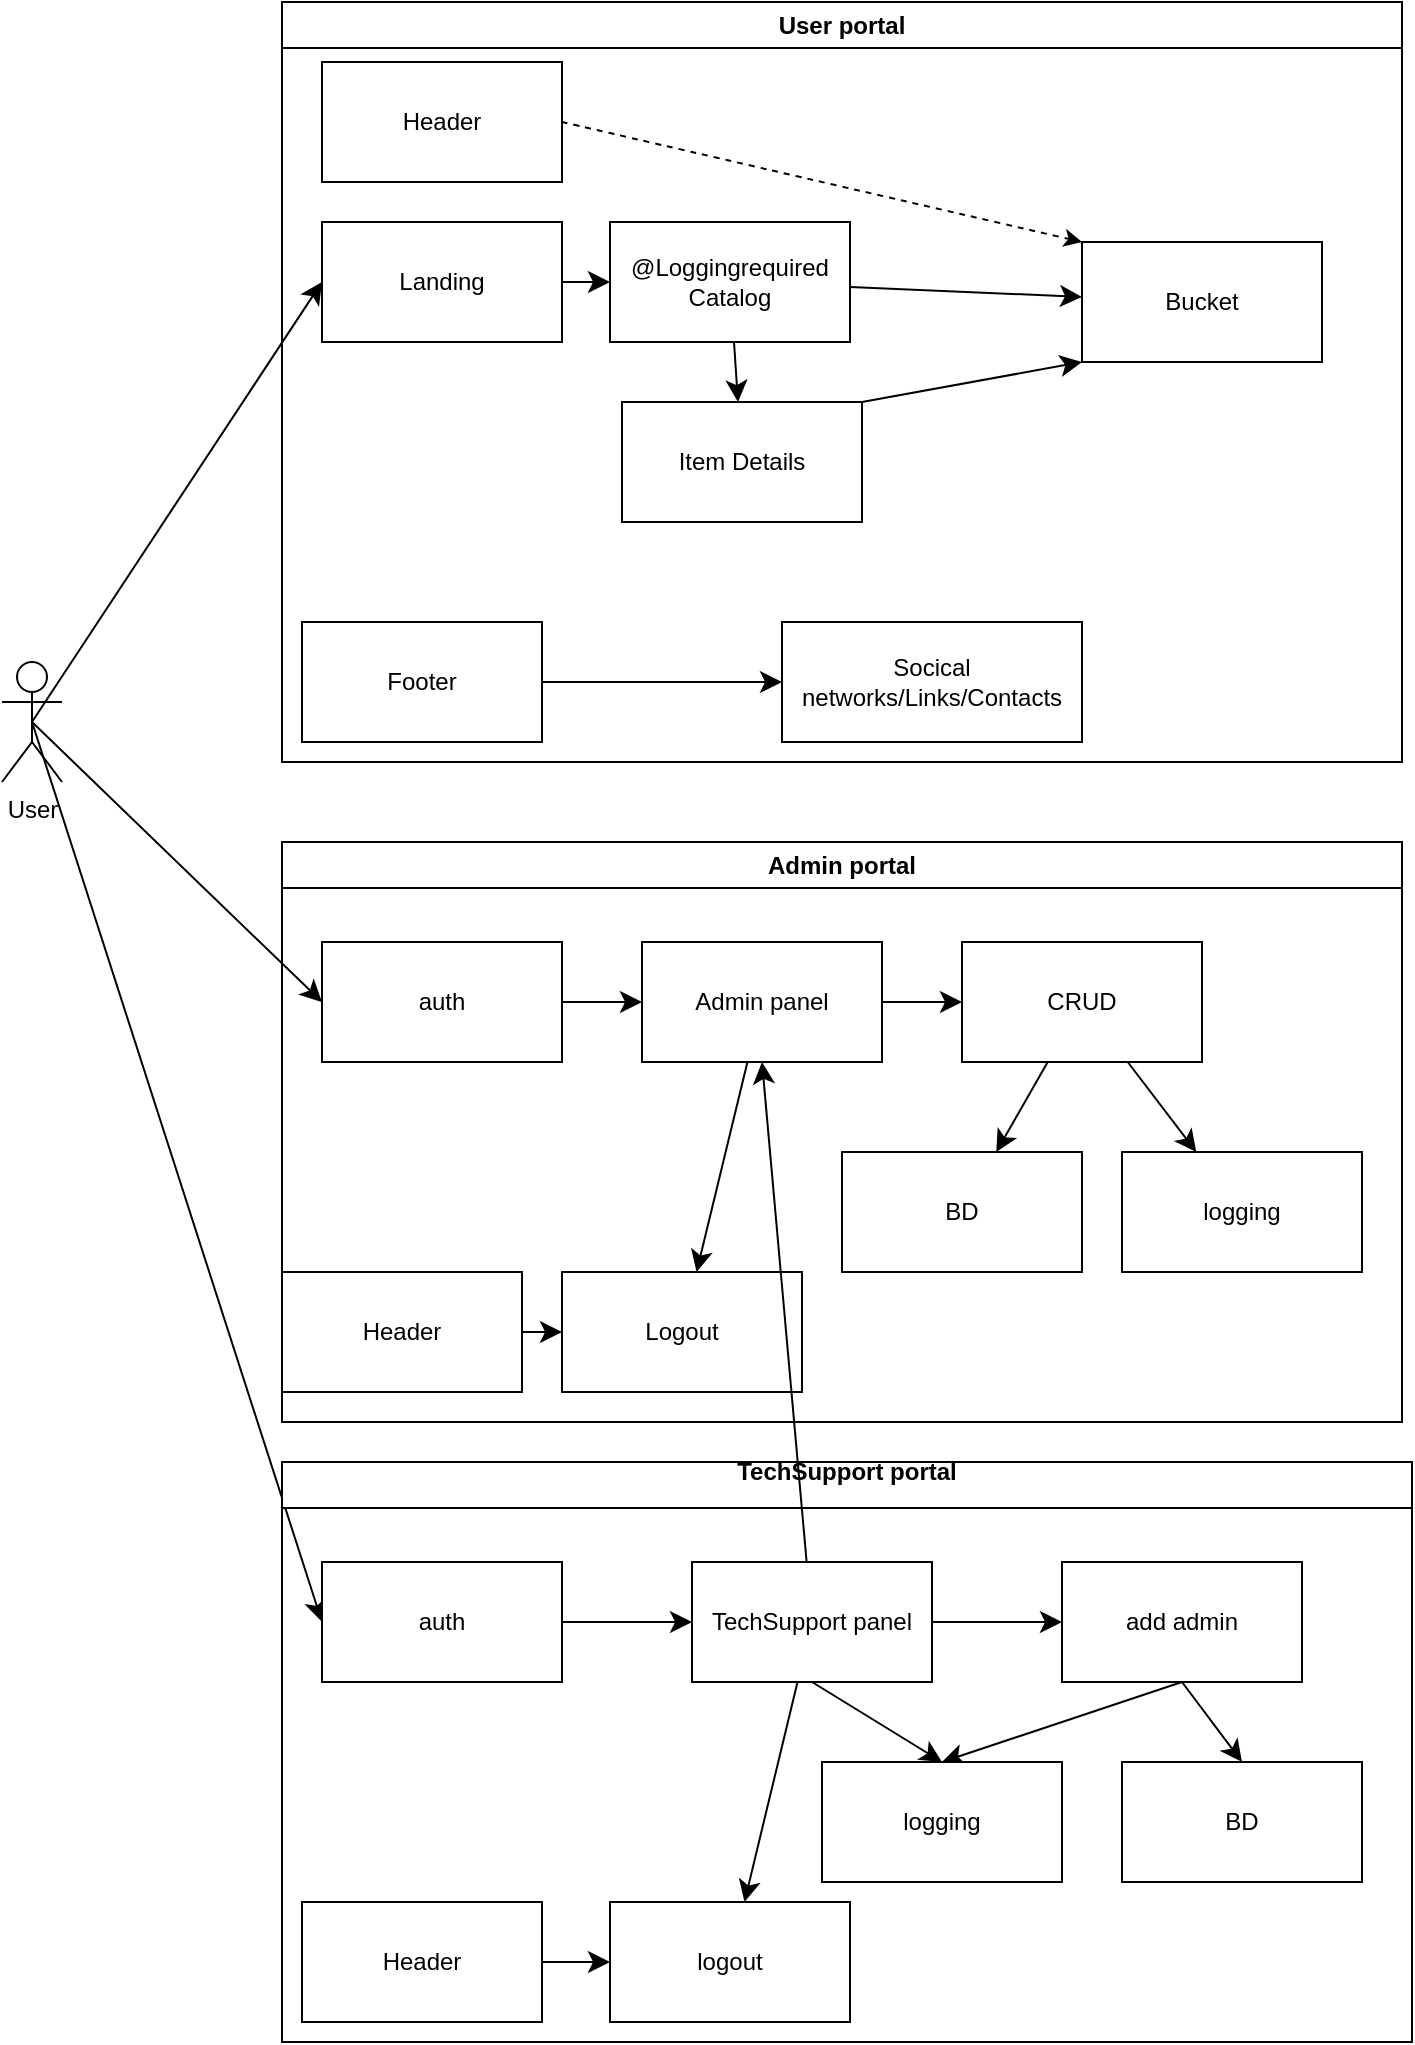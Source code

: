 <mxfile version="28.0.7">
  <diagram name="Страница — 1" id="gpwADow1T1MJ17ClKANZ">
    <mxGraphModel dx="2022" dy="2364" grid="1" gridSize="10" guides="1" tooltips="1" connect="1" arrows="1" fold="1" page="1" pageScale="1" pageWidth="827" pageHeight="1169" math="0" shadow="0">
      <root>
        <mxCell id="0" />
        <mxCell id="1" parent="0" />
        <mxCell id="dRCVI35Vl512xeXWlOAQ-55" style="edgeStyle=none;curved=1;rounded=0;orthogonalLoop=1;jettySize=auto;html=1;exitX=0.5;exitY=0.5;exitDx=0;exitDy=0;exitPerimeter=0;entryX=0;entryY=0.5;entryDx=0;entryDy=0;fontSize=12;startSize=8;endSize=8;" edge="1" parent="1" source="dRCVI35Vl512xeXWlOAQ-2" target="dRCVI35Vl512xeXWlOAQ-10">
          <mxGeometry relative="1" as="geometry" />
        </mxCell>
        <mxCell id="dRCVI35Vl512xeXWlOAQ-56" style="edgeStyle=none;curved=1;rounded=0;orthogonalLoop=1;jettySize=auto;html=1;exitX=0.5;exitY=0.5;exitDx=0;exitDy=0;exitPerimeter=0;entryX=0;entryY=0.5;entryDx=0;entryDy=0;fontSize=12;startSize=8;endSize=8;" edge="1" parent="1" source="dRCVI35Vl512xeXWlOAQ-2" target="dRCVI35Vl512xeXWlOAQ-30">
          <mxGeometry relative="1" as="geometry" />
        </mxCell>
        <mxCell id="dRCVI35Vl512xeXWlOAQ-57" style="edgeStyle=none;curved=1;rounded=0;orthogonalLoop=1;jettySize=auto;html=1;exitX=0.5;exitY=0.5;exitDx=0;exitDy=0;exitPerimeter=0;entryX=0;entryY=0.5;entryDx=0;entryDy=0;fontSize=12;startSize=8;endSize=8;" edge="1" parent="1" source="dRCVI35Vl512xeXWlOAQ-2" target="dRCVI35Vl512xeXWlOAQ-41">
          <mxGeometry relative="1" as="geometry" />
        </mxCell>
        <mxCell id="dRCVI35Vl512xeXWlOAQ-2" value="User" style="shape=umlActor;verticalLabelPosition=bottom;verticalAlign=top;html=1;outlineConnect=0;" vertex="1" parent="1">
          <mxGeometry x="110" y="250" width="30" height="60" as="geometry" />
        </mxCell>
        <mxCell id="dRCVI35Vl512xeXWlOAQ-6" value="Admin portal" style="swimlane;whiteSpace=wrap;html=1;" vertex="1" parent="1">
          <mxGeometry x="250" y="340" width="560" height="290" as="geometry" />
        </mxCell>
        <mxCell id="dRCVI35Vl512xeXWlOAQ-32" value="" style="edgeStyle=none;curved=1;rounded=0;orthogonalLoop=1;jettySize=auto;html=1;fontSize=12;startSize=8;endSize=8;" edge="1" parent="dRCVI35Vl512xeXWlOAQ-6" source="dRCVI35Vl512xeXWlOAQ-30" target="dRCVI35Vl512xeXWlOAQ-31">
          <mxGeometry relative="1" as="geometry" />
        </mxCell>
        <mxCell id="dRCVI35Vl512xeXWlOAQ-30" value="auth" style="rounded=0;whiteSpace=wrap;html=1;" vertex="1" parent="dRCVI35Vl512xeXWlOAQ-6">
          <mxGeometry x="20" y="50" width="120" height="60" as="geometry" />
        </mxCell>
        <mxCell id="dRCVI35Vl512xeXWlOAQ-34" value="" style="edgeStyle=none;curved=1;rounded=0;orthogonalLoop=1;jettySize=auto;html=1;fontSize=12;startSize=8;endSize=8;" edge="1" parent="dRCVI35Vl512xeXWlOAQ-6" source="dRCVI35Vl512xeXWlOAQ-31" target="dRCVI35Vl512xeXWlOAQ-33">
          <mxGeometry relative="1" as="geometry" />
        </mxCell>
        <mxCell id="dRCVI35Vl512xeXWlOAQ-38" value="" style="edgeStyle=none;curved=1;rounded=0;orthogonalLoop=1;jettySize=auto;html=1;fontSize=12;startSize=8;endSize=8;" edge="1" parent="dRCVI35Vl512xeXWlOAQ-6" source="dRCVI35Vl512xeXWlOAQ-31" target="dRCVI35Vl512xeXWlOAQ-37">
          <mxGeometry relative="1" as="geometry" />
        </mxCell>
        <mxCell id="dRCVI35Vl512xeXWlOAQ-31" value="Admin panel" style="rounded=0;whiteSpace=wrap;html=1;" vertex="1" parent="dRCVI35Vl512xeXWlOAQ-6">
          <mxGeometry x="180" y="50" width="120" height="60" as="geometry" />
        </mxCell>
        <mxCell id="dRCVI35Vl512xeXWlOAQ-36" value="" style="edgeStyle=none;curved=1;rounded=0;orthogonalLoop=1;jettySize=auto;html=1;fontSize=12;startSize=8;endSize=8;" edge="1" parent="dRCVI35Vl512xeXWlOAQ-6" source="dRCVI35Vl512xeXWlOAQ-33" target="dRCVI35Vl512xeXWlOAQ-35">
          <mxGeometry relative="1" as="geometry" />
        </mxCell>
        <mxCell id="dRCVI35Vl512xeXWlOAQ-33" value="CRUD" style="whiteSpace=wrap;html=1;rounded=0;" vertex="1" parent="dRCVI35Vl512xeXWlOAQ-6">
          <mxGeometry x="340" y="50" width="120" height="60" as="geometry" />
        </mxCell>
        <mxCell id="dRCVI35Vl512xeXWlOAQ-35" value="BD" style="whiteSpace=wrap;html=1;rounded=0;" vertex="1" parent="dRCVI35Vl512xeXWlOAQ-6">
          <mxGeometry x="280" y="155" width="120" height="60" as="geometry" />
        </mxCell>
        <mxCell id="dRCVI35Vl512xeXWlOAQ-37" value="Logout" style="whiteSpace=wrap;html=1;rounded=0;" vertex="1" parent="dRCVI35Vl512xeXWlOAQ-6">
          <mxGeometry x="140" y="215" width="120" height="60" as="geometry" />
        </mxCell>
        <mxCell id="dRCVI35Vl512xeXWlOAQ-39" value="logging" style="whiteSpace=wrap;html=1;rounded=0;" vertex="1" parent="dRCVI35Vl512xeXWlOAQ-6">
          <mxGeometry x="420" y="155" width="120" height="60" as="geometry" />
        </mxCell>
        <mxCell id="dRCVI35Vl512xeXWlOAQ-40" value="" style="edgeStyle=none;curved=1;rounded=0;orthogonalLoop=1;jettySize=auto;html=1;fontSize=12;startSize=8;endSize=8;" edge="1" parent="dRCVI35Vl512xeXWlOAQ-6" source="dRCVI35Vl512xeXWlOAQ-33" target="dRCVI35Vl512xeXWlOAQ-39">
          <mxGeometry relative="1" as="geometry" />
        </mxCell>
        <mxCell id="dRCVI35Vl512xeXWlOAQ-59" style="edgeStyle=none;curved=1;rounded=0;orthogonalLoop=1;jettySize=auto;html=1;exitX=1;exitY=0.5;exitDx=0;exitDy=0;entryX=0;entryY=0.5;entryDx=0;entryDy=0;fontSize=12;startSize=8;endSize=8;" edge="1" parent="dRCVI35Vl512xeXWlOAQ-6" source="dRCVI35Vl512xeXWlOAQ-58" target="dRCVI35Vl512xeXWlOAQ-37">
          <mxGeometry relative="1" as="geometry" />
        </mxCell>
        <mxCell id="dRCVI35Vl512xeXWlOAQ-58" value="Header" style="rounded=0;whiteSpace=wrap;html=1;" vertex="1" parent="dRCVI35Vl512xeXWlOAQ-6">
          <mxGeometry y="215" width="120" height="60" as="geometry" />
        </mxCell>
        <mxCell id="dRCVI35Vl512xeXWlOAQ-7" value="User portal" style="swimlane;whiteSpace=wrap;html=1;" vertex="1" parent="1">
          <mxGeometry x="250" y="-80" width="560" height="380" as="geometry" />
        </mxCell>
        <mxCell id="dRCVI35Vl512xeXWlOAQ-14" value="" style="edgeStyle=none;curved=1;rounded=0;orthogonalLoop=1;jettySize=auto;html=1;fontSize=12;startSize=8;endSize=8;" edge="1" parent="dRCVI35Vl512xeXWlOAQ-7" source="dRCVI35Vl512xeXWlOAQ-10" target="dRCVI35Vl512xeXWlOAQ-13">
          <mxGeometry relative="1" as="geometry" />
        </mxCell>
        <mxCell id="dRCVI35Vl512xeXWlOAQ-10" value="Landing" style="rounded=0;whiteSpace=wrap;html=1;" vertex="1" parent="dRCVI35Vl512xeXWlOAQ-7">
          <mxGeometry x="20" y="110" width="120" height="60" as="geometry" />
        </mxCell>
        <mxCell id="dRCVI35Vl512xeXWlOAQ-16" value="" style="edgeStyle=none;curved=1;rounded=0;orthogonalLoop=1;jettySize=auto;html=1;fontSize=12;startSize=8;endSize=8;" edge="1" parent="dRCVI35Vl512xeXWlOAQ-7" source="dRCVI35Vl512xeXWlOAQ-13" target="dRCVI35Vl512xeXWlOAQ-15">
          <mxGeometry relative="1" as="geometry" />
        </mxCell>
        <mxCell id="dRCVI35Vl512xeXWlOAQ-18" value="" style="edgeStyle=none;curved=1;rounded=0;orthogonalLoop=1;jettySize=auto;html=1;fontSize=12;startSize=8;endSize=8;" edge="1" parent="dRCVI35Vl512xeXWlOAQ-7" source="dRCVI35Vl512xeXWlOAQ-13" target="dRCVI35Vl512xeXWlOAQ-17">
          <mxGeometry relative="1" as="geometry" />
        </mxCell>
        <mxCell id="dRCVI35Vl512xeXWlOAQ-13" value="@Loggingrequired&lt;br&gt;Catalog" style="rounded=0;whiteSpace=wrap;html=1;" vertex="1" parent="dRCVI35Vl512xeXWlOAQ-7">
          <mxGeometry x="164" y="110" width="120" height="60" as="geometry" />
        </mxCell>
        <mxCell id="dRCVI35Vl512xeXWlOAQ-15" value="Bucket" style="whiteSpace=wrap;html=1;rounded=0;" vertex="1" parent="dRCVI35Vl512xeXWlOAQ-7">
          <mxGeometry x="400" y="120" width="120" height="60" as="geometry" />
        </mxCell>
        <mxCell id="dRCVI35Vl512xeXWlOAQ-19" style="edgeStyle=none;curved=1;rounded=0;orthogonalLoop=1;jettySize=auto;html=1;exitX=1;exitY=0;exitDx=0;exitDy=0;entryX=0;entryY=1;entryDx=0;entryDy=0;fontSize=12;startSize=8;endSize=8;" edge="1" parent="dRCVI35Vl512xeXWlOAQ-7" source="dRCVI35Vl512xeXWlOAQ-17" target="dRCVI35Vl512xeXWlOAQ-15">
          <mxGeometry relative="1" as="geometry" />
        </mxCell>
        <mxCell id="dRCVI35Vl512xeXWlOAQ-17" value="Item Details" style="whiteSpace=wrap;html=1;rounded=0;" vertex="1" parent="dRCVI35Vl512xeXWlOAQ-7">
          <mxGeometry x="170" y="200" width="120" height="60" as="geometry" />
        </mxCell>
        <mxCell id="dRCVI35Vl512xeXWlOAQ-24" value="" style="edgeStyle=none;curved=1;rounded=0;orthogonalLoop=1;jettySize=auto;html=1;fontSize=12;startSize=8;endSize=8;" edge="1" parent="dRCVI35Vl512xeXWlOAQ-7" source="dRCVI35Vl512xeXWlOAQ-22" target="dRCVI35Vl512xeXWlOAQ-23">
          <mxGeometry relative="1" as="geometry" />
        </mxCell>
        <mxCell id="dRCVI35Vl512xeXWlOAQ-22" value="Footer" style="rounded=0;whiteSpace=wrap;html=1;" vertex="1" parent="dRCVI35Vl512xeXWlOAQ-7">
          <mxGeometry x="10" y="310" width="120" height="60" as="geometry" />
        </mxCell>
        <mxCell id="dRCVI35Vl512xeXWlOAQ-23" value="Socical networks/Links/Contacts" style="whiteSpace=wrap;html=1;rounded=0;" vertex="1" parent="dRCVI35Vl512xeXWlOAQ-7">
          <mxGeometry x="250" y="310" width="150" height="60" as="geometry" />
        </mxCell>
        <mxCell id="dRCVI35Vl512xeXWlOAQ-28" style="edgeStyle=none;curved=1;rounded=0;orthogonalLoop=1;jettySize=auto;html=1;exitX=1;exitY=0.5;exitDx=0;exitDy=0;entryX=0;entryY=0;entryDx=0;entryDy=0;fontSize=12;dashed=1;" edge="1" parent="dRCVI35Vl512xeXWlOAQ-7" source="dRCVI35Vl512xeXWlOAQ-25" target="dRCVI35Vl512xeXWlOAQ-15">
          <mxGeometry relative="1" as="geometry" />
        </mxCell>
        <mxCell id="dRCVI35Vl512xeXWlOAQ-25" value="Header" style="rounded=0;whiteSpace=wrap;html=1;" vertex="1" parent="dRCVI35Vl512xeXWlOAQ-7">
          <mxGeometry x="20" y="30" width="120" height="60" as="geometry" />
        </mxCell>
        <mxCell id="dRCVI35Vl512xeXWlOAQ-8" value="TechSupport portal&lt;div&gt;&lt;br&gt;&lt;/div&gt;" style="swimlane;whiteSpace=wrap;html=1;" vertex="1" parent="1">
          <mxGeometry x="250" y="650" width="565" height="290" as="geometry" />
        </mxCell>
        <mxCell id="dRCVI35Vl512xeXWlOAQ-43" value="" style="edgeStyle=none;curved=1;rounded=0;orthogonalLoop=1;jettySize=auto;html=1;fontSize=12;startSize=8;endSize=8;" edge="1" parent="dRCVI35Vl512xeXWlOAQ-8" source="dRCVI35Vl512xeXWlOAQ-41" target="dRCVI35Vl512xeXWlOAQ-42">
          <mxGeometry relative="1" as="geometry" />
        </mxCell>
        <mxCell id="dRCVI35Vl512xeXWlOAQ-41" value="auth" style="rounded=0;whiteSpace=wrap;html=1;" vertex="1" parent="dRCVI35Vl512xeXWlOAQ-8">
          <mxGeometry x="20" y="50" width="120" height="60" as="geometry" />
        </mxCell>
        <mxCell id="dRCVI35Vl512xeXWlOAQ-45" value="" style="edgeStyle=none;curved=1;rounded=0;orthogonalLoop=1;jettySize=auto;html=1;fontSize=12;startSize=8;endSize=8;" edge="1" parent="dRCVI35Vl512xeXWlOAQ-8" source="dRCVI35Vl512xeXWlOAQ-42" target="dRCVI35Vl512xeXWlOAQ-44">
          <mxGeometry relative="1" as="geometry" />
        </mxCell>
        <mxCell id="dRCVI35Vl512xeXWlOAQ-50" value="" style="edgeStyle=none;curved=1;rounded=0;orthogonalLoop=1;jettySize=auto;html=1;fontSize=12;startSize=8;endSize=8;" edge="1" parent="dRCVI35Vl512xeXWlOAQ-8" source="dRCVI35Vl512xeXWlOAQ-42" target="dRCVI35Vl512xeXWlOAQ-49">
          <mxGeometry relative="1" as="geometry" />
        </mxCell>
        <mxCell id="dRCVI35Vl512xeXWlOAQ-65" style="edgeStyle=none;curved=1;rounded=0;orthogonalLoop=1;jettySize=auto;html=1;exitX=0.5;exitY=1;exitDx=0;exitDy=0;entryX=0.5;entryY=0;entryDx=0;entryDy=0;fontSize=12;startSize=8;endSize=8;" edge="1" parent="dRCVI35Vl512xeXWlOAQ-8" source="dRCVI35Vl512xeXWlOAQ-42" target="dRCVI35Vl512xeXWlOAQ-51">
          <mxGeometry relative="1" as="geometry" />
        </mxCell>
        <mxCell id="dRCVI35Vl512xeXWlOAQ-42" value="TechSupport panel" style="whiteSpace=wrap;html=1;rounded=0;" vertex="1" parent="dRCVI35Vl512xeXWlOAQ-8">
          <mxGeometry x="205" y="50" width="120" height="60" as="geometry" />
        </mxCell>
        <mxCell id="dRCVI35Vl512xeXWlOAQ-44" value="logout" style="whiteSpace=wrap;html=1;rounded=0;" vertex="1" parent="dRCVI35Vl512xeXWlOAQ-8">
          <mxGeometry x="164" y="220" width="120" height="60" as="geometry" />
        </mxCell>
        <mxCell id="dRCVI35Vl512xeXWlOAQ-63" style="edgeStyle=none;curved=1;rounded=0;orthogonalLoop=1;jettySize=auto;html=1;exitX=0.5;exitY=1;exitDx=0;exitDy=0;entryX=0.5;entryY=0;entryDx=0;entryDy=0;fontSize=12;startSize=8;endSize=8;" edge="1" parent="dRCVI35Vl512xeXWlOAQ-8" source="dRCVI35Vl512xeXWlOAQ-49" target="dRCVI35Vl512xeXWlOAQ-62">
          <mxGeometry relative="1" as="geometry" />
        </mxCell>
        <mxCell id="dRCVI35Vl512xeXWlOAQ-64" style="edgeStyle=none;curved=1;rounded=0;orthogonalLoop=1;jettySize=auto;html=1;exitX=0.5;exitY=1;exitDx=0;exitDy=0;entryX=0.5;entryY=0;entryDx=0;entryDy=0;fontSize=12;startSize=8;endSize=8;" edge="1" parent="dRCVI35Vl512xeXWlOAQ-8" source="dRCVI35Vl512xeXWlOAQ-49" target="dRCVI35Vl512xeXWlOAQ-51">
          <mxGeometry relative="1" as="geometry" />
        </mxCell>
        <mxCell id="dRCVI35Vl512xeXWlOAQ-49" value="add admin" style="whiteSpace=wrap;html=1;rounded=0;" vertex="1" parent="dRCVI35Vl512xeXWlOAQ-8">
          <mxGeometry x="390" y="50" width="120" height="60" as="geometry" />
        </mxCell>
        <mxCell id="dRCVI35Vl512xeXWlOAQ-51" value="logging" style="whiteSpace=wrap;html=1;rounded=0;" vertex="1" parent="dRCVI35Vl512xeXWlOAQ-8">
          <mxGeometry x="270" y="150" width="120" height="60" as="geometry" />
        </mxCell>
        <mxCell id="dRCVI35Vl512xeXWlOAQ-61" style="edgeStyle=none;curved=1;rounded=0;orthogonalLoop=1;jettySize=auto;html=1;exitX=1;exitY=0.5;exitDx=0;exitDy=0;entryX=0;entryY=0.5;entryDx=0;entryDy=0;fontSize=12;startSize=8;endSize=8;" edge="1" parent="dRCVI35Vl512xeXWlOAQ-8" source="dRCVI35Vl512xeXWlOAQ-60" target="dRCVI35Vl512xeXWlOAQ-44">
          <mxGeometry relative="1" as="geometry" />
        </mxCell>
        <mxCell id="dRCVI35Vl512xeXWlOAQ-60" value="Header" style="rounded=0;whiteSpace=wrap;html=1;" vertex="1" parent="dRCVI35Vl512xeXWlOAQ-8">
          <mxGeometry x="10" y="220" width="120" height="60" as="geometry" />
        </mxCell>
        <mxCell id="dRCVI35Vl512xeXWlOAQ-62" value="BD" style="whiteSpace=wrap;html=1;rounded=0;" vertex="1" parent="dRCVI35Vl512xeXWlOAQ-8">
          <mxGeometry x="420" y="150" width="120" height="60" as="geometry" />
        </mxCell>
        <mxCell id="dRCVI35Vl512xeXWlOAQ-48" value="" style="edgeStyle=none;curved=1;rounded=0;orthogonalLoop=1;jettySize=auto;html=1;fontSize=12;startSize=8;endSize=8;entryX=0.5;entryY=1;entryDx=0;entryDy=0;" edge="1" parent="1" source="dRCVI35Vl512xeXWlOAQ-42" target="dRCVI35Vl512xeXWlOAQ-31">
          <mxGeometry relative="1" as="geometry" />
        </mxCell>
      </root>
    </mxGraphModel>
  </diagram>
</mxfile>
